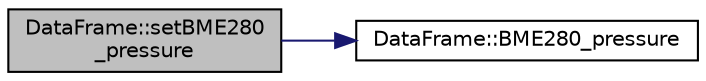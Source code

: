 digraph "DataFrame::setBME280_pressure"
{
 // LATEX_PDF_SIZE
  edge [fontname="Helvetica",fontsize="10",labelfontname="Helvetica",labelfontsize="10"];
  node [fontname="Helvetica",fontsize="10",shape=record];
  rankdir="LR";
  Node1 [label="DataFrame::setBME280\l_pressure",height=0.2,width=0.4,color="black", fillcolor="grey75", style="filled", fontcolor="black",tooltip="Setter for BME280_pressure attribute."];
  Node1 -> Node2 [color="midnightblue",fontsize="10",style="solid",fontname="Helvetica"];
  Node2 [label="DataFrame::BME280_pressure",height=0.2,width=0.4,color="black", fillcolor="white", style="filled",URL="$class_data_frame.html#a28daba4a3d966437be73c685d0128aa6",tooltip="Getter for BME280_pressure attribute."];
}
